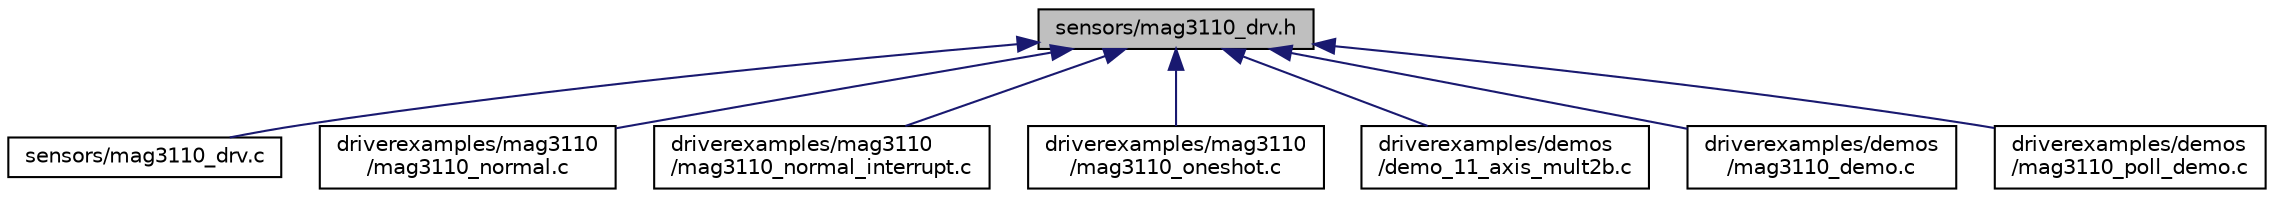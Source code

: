 digraph "sensors/mag3110_drv.h"
{
  edge [fontname="Helvetica",fontsize="10",labelfontname="Helvetica",labelfontsize="10"];
  node [fontname="Helvetica",fontsize="10",shape=record];
  Node9 [label="sensors/mag3110_drv.h",height=0.2,width=0.4,color="black", fillcolor="grey75", style="filled", fontcolor="black"];
  Node9 -> Node10 [dir="back",color="midnightblue",fontsize="10",style="solid",fontname="Helvetica"];
  Node10 [label="sensors/mag3110_drv.c",height=0.2,width=0.4,color="black", fillcolor="white", style="filled",URL="$mag3110__drv_8c.html",tooltip="The mag3110_drv.c file implements the MAG3110 sensor driver interfaces. "];
  Node9 -> Node11 [dir="back",color="midnightblue",fontsize="10",style="solid",fontname="Helvetica"];
  Node11 [label="driverexamples/mag3110\l/mag3110_normal.c",height=0.2,width=0.4,color="black", fillcolor="white", style="filled",URL="$mag3110__normal_8c.html",tooltip="The mag3110_normal.c file implements the ISSDK MAG3110 sensor driver example demonstration with polli..."];
  Node9 -> Node12 [dir="back",color="midnightblue",fontsize="10",style="solid",fontname="Helvetica"];
  Node12 [label="driverexamples/mag3110\l/mag3110_normal_interrupt.c",height=0.2,width=0.4,color="black", fillcolor="white", style="filled",URL="$mag3110__normal__interrupt_8c.html",tooltip="The mag3110_normal_interrupt.c file implements the ISSDK MAG3110 sensor driver example demonstration ..."];
  Node9 -> Node13 [dir="back",color="midnightblue",fontsize="10",style="solid",fontname="Helvetica"];
  Node13 [label="driverexamples/mag3110\l/mag3110_oneshot.c",height=0.2,width=0.4,color="black", fillcolor="white", style="filled",URL="$mag3110__oneshot_8c.html",tooltip="The mag3110_oneshot.c file implements the ISSDK MAG3110 sensor driver example demonstration with poll..."];
  Node9 -> Node14 [dir="back",color="midnightblue",fontsize="10",style="solid",fontname="Helvetica"];
  Node14 [label="driverexamples/demos\l/demo_11_axis_mult2b.c",height=0.2,width=0.4,color="black", fillcolor="white", style="filled",URL="$demo__11__axis__mult2b_8c.html",tooltip="The demo_11_axis_mult2b.c file implements the ISSDK MMA8652, MAG3110, FXAS21002 and MPL3115 sensors 1..."];
  Node9 -> Node15 [dir="back",color="midnightblue",fontsize="10",style="solid",fontname="Helvetica"];
  Node15 [label="driverexamples/demos\l/mag3110_demo.c",height=0.2,width=0.4,color="black", fillcolor="white", style="filled",URL="$mag3110__demo_8c.html",tooltip="The mag3110_demo.c file implements the ISSDK MAG3110 sensor demo example demonstration with interrupt..."];
  Node9 -> Node16 [dir="back",color="midnightblue",fontsize="10",style="solid",fontname="Helvetica"];
  Node16 [label="driverexamples/demos\l/mag3110_poll_demo.c",height=0.2,width=0.4,color="black", fillcolor="white", style="filled",URL="$mag3110__poll__demo_8c.html",tooltip="The mag3110_poll_demo.c file implements the ISSDK MAG3110 sensor demo example demonstration with poll..."];
}
